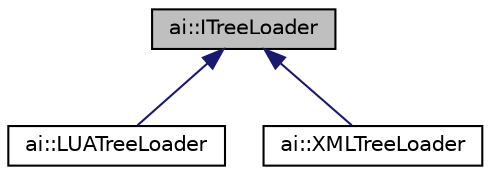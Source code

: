 digraph "ai::ITreeLoader"
{
  edge [fontname="Helvetica",fontsize="10",labelfontname="Helvetica",labelfontsize="10"];
  node [fontname="Helvetica",fontsize="10",shape=record];
  Node1 [label="ai::ITreeLoader",height=0.2,width=0.4,color="black", fillcolor="grey75", style="filled", fontcolor="black"];
  Node1 -> Node2 [dir="back",color="midnightblue",fontsize="10",style="solid",fontname="Helvetica"];
  Node2 [label="ai::LUATreeLoader",height=0.2,width=0.4,color="black", fillcolor="white", style="filled",URL="$classai_1_1LUATreeLoader.html",tooltip="Implementation of ITreeLoader that gets its data from a lua script. "];
  Node1 -> Node3 [dir="back",color="midnightblue",fontsize="10",style="solid",fontname="Helvetica"];
  Node3 [label="ai::XMLTreeLoader",height=0.2,width=0.4,color="black", fillcolor="white", style="filled",URL="$classai_1_1XMLTreeLoader.html",tooltip="Implementation of ITreeLoader that gets its data from a xml file. "];
}
